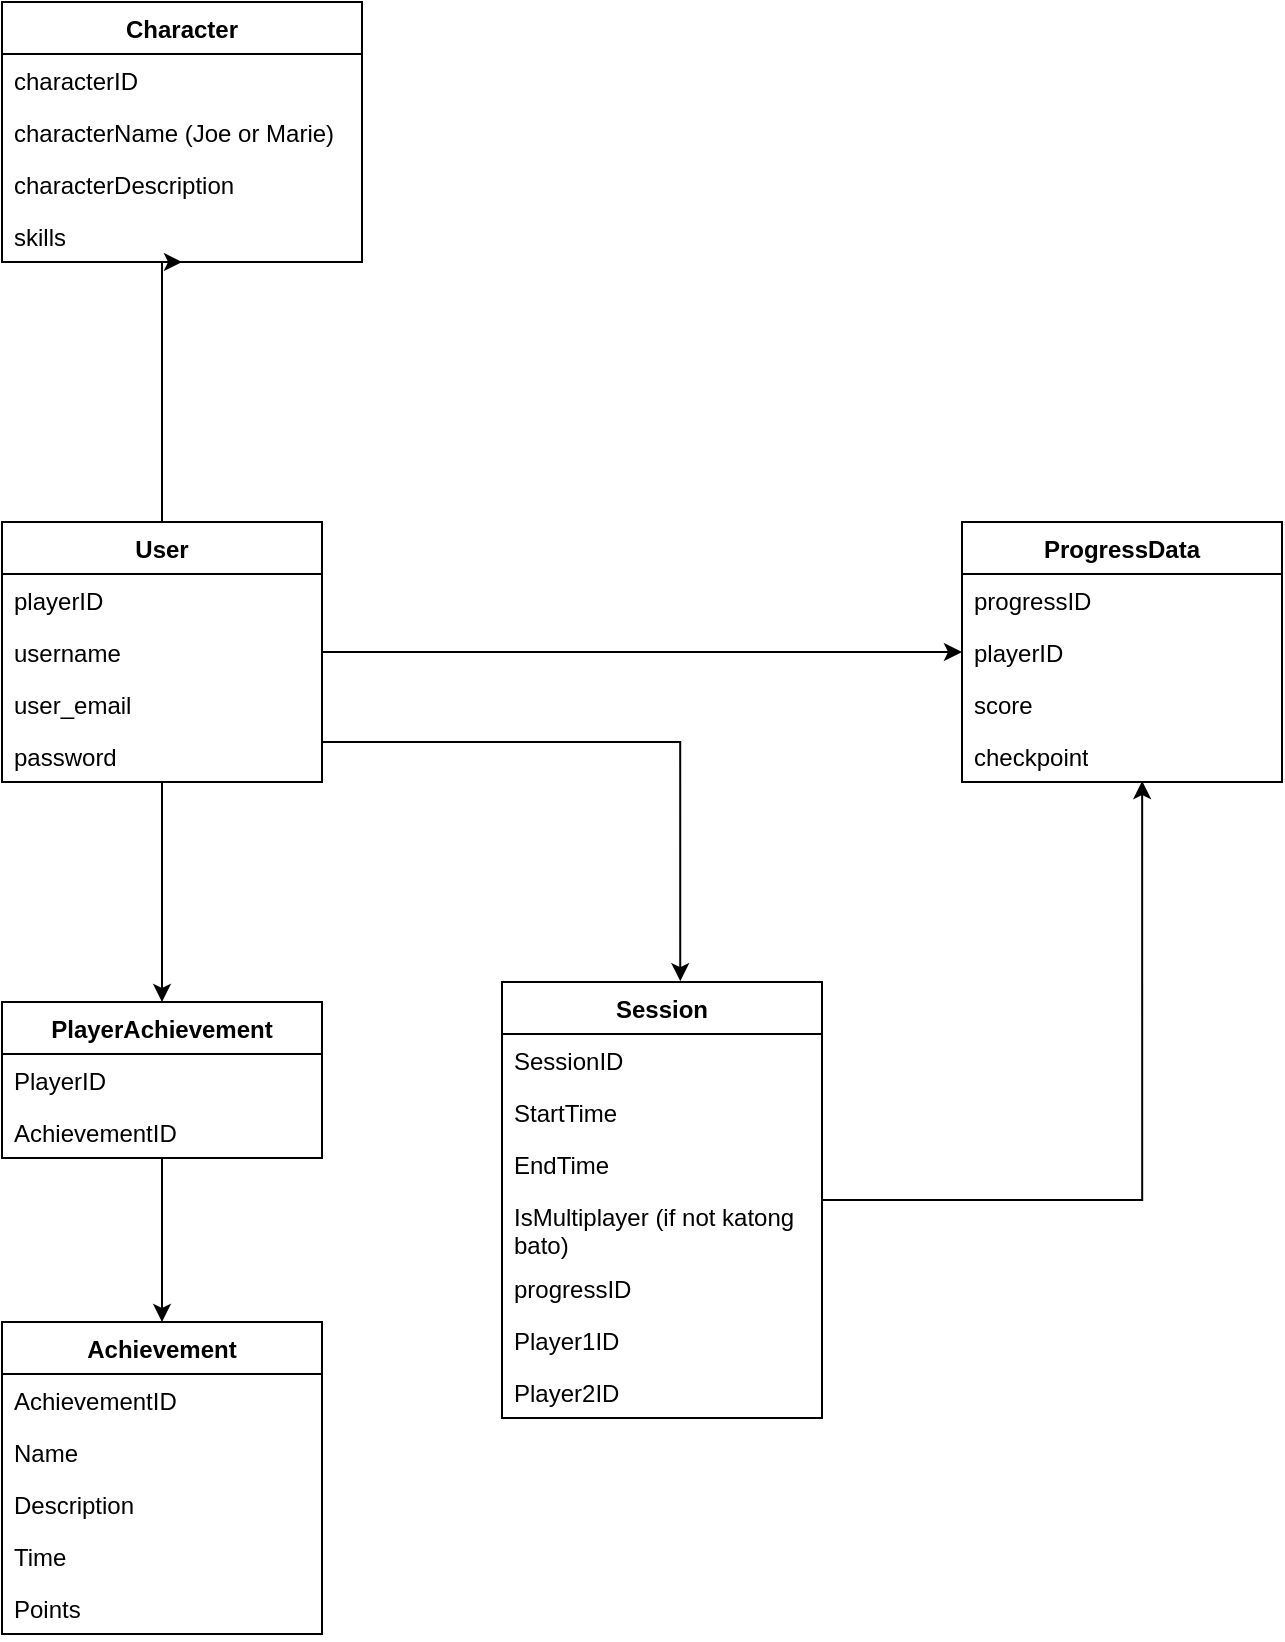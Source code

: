 <mxfile version="26.1.3">
  <diagram name="Page-1" id="9rd_xdLmd5rLgGGDqGB6">
    <mxGraphModel dx="1434" dy="1872" grid="1" gridSize="10" guides="1" tooltips="1" connect="1" arrows="1" fold="1" page="1" pageScale="1" pageWidth="850" pageHeight="1100" math="0" shadow="0">
      <root>
        <mxCell id="0" />
        <mxCell id="1" parent="0" />
        <mxCell id="b0p4kjqBjUoqprinX8WR-51" style="edgeStyle=orthogonalEdgeStyle;rounded=0;orthogonalLoop=1;jettySize=auto;html=1;entryX=0;entryY=0.5;entryDx=0;entryDy=0;" edge="1" parent="1" source="b0p4kjqBjUoqprinX8WR-1" target="b0p4kjqBjUoqprinX8WR-34">
          <mxGeometry relative="1" as="geometry" />
        </mxCell>
        <mxCell id="b0p4kjqBjUoqprinX8WR-55" style="edgeStyle=orthogonalEdgeStyle;rounded=0;orthogonalLoop=1;jettySize=auto;html=1;entryX=0.5;entryY=1;entryDx=0;entryDy=0;" edge="1" parent="1" source="b0p4kjqBjUoqprinX8WR-1" target="b0p4kjqBjUoqprinX8WR-12">
          <mxGeometry relative="1" as="geometry">
            <Array as="points">
              <mxPoint x="190" />
            </Array>
          </mxGeometry>
        </mxCell>
        <mxCell id="OVizJT9XIhZw2vRnQmP7-5" style="edgeStyle=orthogonalEdgeStyle;rounded=0;orthogonalLoop=1;jettySize=auto;html=1;entryX=0.5;entryY=0;entryDx=0;entryDy=0;" edge="1" parent="1" source="b0p4kjqBjUoqprinX8WR-1" target="b0p4kjqBjUoqprinX8WR-45">
          <mxGeometry relative="1" as="geometry" />
        </mxCell>
        <mxCell id="b0p4kjqBjUoqprinX8WR-1" value="User" style="swimlane;fontStyle=1;align=center;verticalAlign=top;childLayout=stackLayout;horizontal=1;startSize=26;horizontalStack=0;resizeParent=1;resizeParentMax=0;resizeLast=0;collapsible=1;marginBottom=0;whiteSpace=wrap;html=1;" vertex="1" parent="1">
          <mxGeometry x="110" y="130" width="160" height="130" as="geometry" />
        </mxCell>
        <mxCell id="b0p4kjqBjUoqprinX8WR-7" value="playerID" style="text;strokeColor=none;fillColor=none;align=left;verticalAlign=top;spacingLeft=4;spacingRight=4;overflow=hidden;rotatable=0;points=[[0,0.5],[1,0.5]];portConstraint=eastwest;whiteSpace=wrap;html=1;" vertex="1" parent="b0p4kjqBjUoqprinX8WR-1">
          <mxGeometry y="26" width="160" height="26" as="geometry" />
        </mxCell>
        <mxCell id="b0p4kjqBjUoqprinX8WR-8" value="username" style="text;strokeColor=none;fillColor=none;align=left;verticalAlign=top;spacingLeft=4;spacingRight=4;overflow=hidden;rotatable=0;points=[[0,0.5],[1,0.5]];portConstraint=eastwest;whiteSpace=wrap;html=1;" vertex="1" parent="b0p4kjqBjUoqprinX8WR-1">
          <mxGeometry y="52" width="160" height="26" as="geometry" />
        </mxCell>
        <mxCell id="b0p4kjqBjUoqprinX8WR-9" value="user_email" style="text;strokeColor=none;fillColor=none;align=left;verticalAlign=top;spacingLeft=4;spacingRight=4;overflow=hidden;rotatable=0;points=[[0,0.5],[1,0.5]];portConstraint=eastwest;whiteSpace=wrap;html=1;" vertex="1" parent="b0p4kjqBjUoqprinX8WR-1">
          <mxGeometry y="78" width="160" height="26" as="geometry" />
        </mxCell>
        <mxCell id="b0p4kjqBjUoqprinX8WR-10" value="password" style="text;strokeColor=none;fillColor=none;align=left;verticalAlign=top;spacingLeft=4;spacingRight=4;overflow=hidden;rotatable=0;points=[[0,0.5],[1,0.5]];portConstraint=eastwest;whiteSpace=wrap;html=1;" vertex="1" parent="b0p4kjqBjUoqprinX8WR-1">
          <mxGeometry y="104" width="160" height="26" as="geometry" />
        </mxCell>
        <mxCell id="b0p4kjqBjUoqprinX8WR-12" value="Character" style="swimlane;fontStyle=1;align=center;verticalAlign=top;childLayout=stackLayout;horizontal=1;startSize=26;horizontalStack=0;resizeParent=1;resizeParentMax=0;resizeLast=0;collapsible=1;marginBottom=0;whiteSpace=wrap;html=1;" vertex="1" parent="1">
          <mxGeometry x="110" y="-130" width="180" height="130" as="geometry" />
        </mxCell>
        <mxCell id="b0p4kjqBjUoqprinX8WR-13" value="characterID" style="text;strokeColor=none;fillColor=none;align=left;verticalAlign=top;spacingLeft=4;spacingRight=4;overflow=hidden;rotatable=0;points=[[0,0.5],[1,0.5]];portConstraint=eastwest;whiteSpace=wrap;html=1;" vertex="1" parent="b0p4kjqBjUoqprinX8WR-12">
          <mxGeometry y="26" width="180" height="26" as="geometry" />
        </mxCell>
        <mxCell id="b0p4kjqBjUoqprinX8WR-14" value="characterName (Joe or Marie)" style="text;strokeColor=none;fillColor=none;align=left;verticalAlign=top;spacingLeft=4;spacingRight=4;overflow=hidden;rotatable=0;points=[[0,0.5],[1,0.5]];portConstraint=eastwest;whiteSpace=wrap;html=1;" vertex="1" parent="b0p4kjqBjUoqprinX8WR-12">
          <mxGeometry y="52" width="180" height="26" as="geometry" />
        </mxCell>
        <mxCell id="b0p4kjqBjUoqprinX8WR-15" value="characterDescription&lt;div&gt;&lt;br&gt;&lt;/div&gt;" style="text;strokeColor=none;fillColor=none;align=left;verticalAlign=top;spacingLeft=4;spacingRight=4;overflow=hidden;rotatable=0;points=[[0,0.5],[1,0.5]];portConstraint=eastwest;whiteSpace=wrap;html=1;" vertex="1" parent="b0p4kjqBjUoqprinX8WR-12">
          <mxGeometry y="78" width="180" height="26" as="geometry" />
        </mxCell>
        <mxCell id="b0p4kjqBjUoqprinX8WR-16" value="&lt;div&gt;skills&lt;/div&gt;" style="text;strokeColor=none;fillColor=none;align=left;verticalAlign=top;spacingLeft=4;spacingRight=4;overflow=hidden;rotatable=0;points=[[0,0.5],[1,0.5]];portConstraint=eastwest;whiteSpace=wrap;html=1;" vertex="1" parent="b0p4kjqBjUoqprinX8WR-12">
          <mxGeometry y="104" width="180" height="26" as="geometry" />
        </mxCell>
        <mxCell id="b0p4kjqBjUoqprinX8WR-17" value="Session" style="swimlane;fontStyle=1;align=center;verticalAlign=top;childLayout=stackLayout;horizontal=1;startSize=26;horizontalStack=0;resizeParent=1;resizeParentMax=0;resizeLast=0;collapsible=1;marginBottom=0;whiteSpace=wrap;html=1;" vertex="1" parent="1">
          <mxGeometry x="360" y="360" width="160" height="218" as="geometry" />
        </mxCell>
        <mxCell id="b0p4kjqBjUoqprinX8WR-18" value="SessionID" style="text;strokeColor=none;fillColor=none;align=left;verticalAlign=top;spacingLeft=4;spacingRight=4;overflow=hidden;rotatable=0;points=[[0,0.5],[1,0.5]];portConstraint=eastwest;whiteSpace=wrap;html=1;" vertex="1" parent="b0p4kjqBjUoqprinX8WR-17">
          <mxGeometry y="26" width="160" height="26" as="geometry" />
        </mxCell>
        <mxCell id="b0p4kjqBjUoqprinX8WR-19" value="StartTime" style="text;strokeColor=none;fillColor=none;align=left;verticalAlign=top;spacingLeft=4;spacingRight=4;overflow=hidden;rotatable=0;points=[[0,0.5],[1,0.5]];portConstraint=eastwest;whiteSpace=wrap;html=1;" vertex="1" parent="b0p4kjqBjUoqprinX8WR-17">
          <mxGeometry y="52" width="160" height="26" as="geometry" />
        </mxCell>
        <mxCell id="b0p4kjqBjUoqprinX8WR-20" value="EndTime" style="text;strokeColor=none;fillColor=none;align=left;verticalAlign=top;spacingLeft=4;spacingRight=4;overflow=hidden;rotatable=0;points=[[0,0.5],[1,0.5]];portConstraint=eastwest;whiteSpace=wrap;html=1;" vertex="1" parent="b0p4kjqBjUoqprinX8WR-17">
          <mxGeometry y="78" width="160" height="26" as="geometry" />
        </mxCell>
        <mxCell id="b0p4kjqBjUoqprinX8WR-21" value="IsMultiplayer (if not katong bato)" style="text;strokeColor=none;fillColor=none;align=left;verticalAlign=top;spacingLeft=4;spacingRight=4;overflow=hidden;rotatable=0;points=[[0,0.5],[1,0.5]];portConstraint=eastwest;whiteSpace=wrap;html=1;" vertex="1" parent="b0p4kjqBjUoqprinX8WR-17">
          <mxGeometry y="104" width="160" height="36" as="geometry" />
        </mxCell>
        <mxCell id="b0p4kjqBjUoqprinX8WR-22" value="progressID" style="text;strokeColor=none;fillColor=none;align=left;verticalAlign=top;spacingLeft=4;spacingRight=4;overflow=hidden;rotatable=0;points=[[0,0.5],[1,0.5]];portConstraint=eastwest;whiteSpace=wrap;html=1;" vertex="1" parent="b0p4kjqBjUoqprinX8WR-17">
          <mxGeometry y="140" width="160" height="26" as="geometry" />
        </mxCell>
        <mxCell id="b0p4kjqBjUoqprinX8WR-23" value="Player1ID" style="text;strokeColor=none;fillColor=none;align=left;verticalAlign=top;spacingLeft=4;spacingRight=4;overflow=hidden;rotatable=0;points=[[0,0.5],[1,0.5]];portConstraint=eastwest;whiteSpace=wrap;html=1;" vertex="1" parent="b0p4kjqBjUoqprinX8WR-17">
          <mxGeometry y="166" width="160" height="26" as="geometry" />
        </mxCell>
        <mxCell id="b0p4kjqBjUoqprinX8WR-24" value="Player2ID" style="text;strokeColor=none;fillColor=none;align=left;verticalAlign=top;spacingLeft=4;spacingRight=4;overflow=hidden;rotatable=0;points=[[0,0.5],[1,0.5]];portConstraint=eastwest;whiteSpace=wrap;html=1;" vertex="1" parent="b0p4kjqBjUoqprinX8WR-17">
          <mxGeometry y="192" width="160" height="26" as="geometry" />
        </mxCell>
        <mxCell id="b0p4kjqBjUoqprinX8WR-32" value="ProgressData" style="swimlane;fontStyle=1;align=center;verticalAlign=top;childLayout=stackLayout;horizontal=1;startSize=26;horizontalStack=0;resizeParent=1;resizeParentMax=0;resizeLast=0;collapsible=1;marginBottom=0;whiteSpace=wrap;html=1;" vertex="1" parent="1">
          <mxGeometry x="590" y="130" width="160" height="130" as="geometry" />
        </mxCell>
        <mxCell id="b0p4kjqBjUoqprinX8WR-33" value="progressID" style="text;strokeColor=none;fillColor=none;align=left;verticalAlign=top;spacingLeft=4;spacingRight=4;overflow=hidden;rotatable=0;points=[[0,0.5],[1,0.5]];portConstraint=eastwest;whiteSpace=wrap;html=1;" vertex="1" parent="b0p4kjqBjUoqprinX8WR-32">
          <mxGeometry y="26" width="160" height="26" as="geometry" />
        </mxCell>
        <mxCell id="b0p4kjqBjUoqprinX8WR-34" value="playerID" style="text;strokeColor=none;fillColor=none;align=left;verticalAlign=top;spacingLeft=4;spacingRight=4;overflow=hidden;rotatable=0;points=[[0,0.5],[1,0.5]];portConstraint=eastwest;whiteSpace=wrap;html=1;" vertex="1" parent="b0p4kjqBjUoqprinX8WR-32">
          <mxGeometry y="52" width="160" height="26" as="geometry" />
        </mxCell>
        <mxCell id="OVizJT9XIhZw2vRnQmP7-2" value="score" style="text;strokeColor=none;fillColor=none;align=left;verticalAlign=top;spacingLeft=4;spacingRight=4;overflow=hidden;rotatable=0;points=[[0,0.5],[1,0.5]];portConstraint=eastwest;whiteSpace=wrap;html=1;" vertex="1" parent="b0p4kjqBjUoqprinX8WR-32">
          <mxGeometry y="78" width="160" height="26" as="geometry" />
        </mxCell>
        <mxCell id="OVizJT9XIhZw2vRnQmP7-3" value="checkpoint" style="text;strokeColor=none;fillColor=none;align=left;verticalAlign=top;spacingLeft=4;spacingRight=4;overflow=hidden;rotatable=0;points=[[0,0.5],[1,0.5]];portConstraint=eastwest;whiteSpace=wrap;html=1;" vertex="1" parent="b0p4kjqBjUoqprinX8WR-32">
          <mxGeometry y="104" width="160" height="26" as="geometry" />
        </mxCell>
        <mxCell id="b0p4kjqBjUoqprinX8WR-39" value="Achievement" style="swimlane;fontStyle=1;align=center;verticalAlign=top;childLayout=stackLayout;horizontal=1;startSize=26;horizontalStack=0;resizeParent=1;resizeParentMax=0;resizeLast=0;collapsible=1;marginBottom=0;whiteSpace=wrap;html=1;" vertex="1" parent="1">
          <mxGeometry x="110" y="530" width="160" height="156" as="geometry" />
        </mxCell>
        <mxCell id="b0p4kjqBjUoqprinX8WR-40" value="AchievementID" style="text;strokeColor=none;fillColor=none;align=left;verticalAlign=top;spacingLeft=4;spacingRight=4;overflow=hidden;rotatable=0;points=[[0,0.5],[1,0.5]];portConstraint=eastwest;whiteSpace=wrap;html=1;" vertex="1" parent="b0p4kjqBjUoqprinX8WR-39">
          <mxGeometry y="26" width="160" height="26" as="geometry" />
        </mxCell>
        <mxCell id="b0p4kjqBjUoqprinX8WR-41" value="Name" style="text;strokeColor=none;fillColor=none;align=left;verticalAlign=top;spacingLeft=4;spacingRight=4;overflow=hidden;rotatable=0;points=[[0,0.5],[1,0.5]];portConstraint=eastwest;whiteSpace=wrap;html=1;" vertex="1" parent="b0p4kjqBjUoqprinX8WR-39">
          <mxGeometry y="52" width="160" height="26" as="geometry" />
        </mxCell>
        <mxCell id="b0p4kjqBjUoqprinX8WR-42" value="Description" style="text;strokeColor=none;fillColor=none;align=left;verticalAlign=top;spacingLeft=4;spacingRight=4;overflow=hidden;rotatable=0;points=[[0,0.5],[1,0.5]];portConstraint=eastwest;whiteSpace=wrap;html=1;" vertex="1" parent="b0p4kjqBjUoqprinX8WR-39">
          <mxGeometry y="78" width="160" height="26" as="geometry" />
        </mxCell>
        <mxCell id="b0p4kjqBjUoqprinX8WR-43" value="Time" style="text;strokeColor=none;fillColor=none;align=left;verticalAlign=top;spacingLeft=4;spacingRight=4;overflow=hidden;rotatable=0;points=[[0,0.5],[1,0.5]];portConstraint=eastwest;whiteSpace=wrap;html=1;" vertex="1" parent="b0p4kjqBjUoqprinX8WR-39">
          <mxGeometry y="104" width="160" height="26" as="geometry" />
        </mxCell>
        <mxCell id="b0p4kjqBjUoqprinX8WR-44" value="Points" style="text;strokeColor=none;fillColor=none;align=left;verticalAlign=top;spacingLeft=4;spacingRight=4;overflow=hidden;rotatable=0;points=[[0,0.5],[1,0.5]];portConstraint=eastwest;whiteSpace=wrap;html=1;" vertex="1" parent="b0p4kjqBjUoqprinX8WR-39">
          <mxGeometry y="130" width="160" height="26" as="geometry" />
        </mxCell>
        <mxCell id="OVizJT9XIhZw2vRnQmP7-6" style="edgeStyle=orthogonalEdgeStyle;rounded=0;orthogonalLoop=1;jettySize=auto;html=1;entryX=0.5;entryY=0;entryDx=0;entryDy=0;" edge="1" parent="1" source="b0p4kjqBjUoqprinX8WR-45" target="b0p4kjqBjUoqprinX8WR-39">
          <mxGeometry relative="1" as="geometry" />
        </mxCell>
        <mxCell id="b0p4kjqBjUoqprinX8WR-45" value="PlayerAchievement" style="swimlane;fontStyle=1;align=center;verticalAlign=top;childLayout=stackLayout;horizontal=1;startSize=26;horizontalStack=0;resizeParent=1;resizeParentMax=0;resizeLast=0;collapsible=1;marginBottom=0;whiteSpace=wrap;html=1;" vertex="1" parent="1">
          <mxGeometry x="110" y="370" width="160" height="78" as="geometry" />
        </mxCell>
        <mxCell id="b0p4kjqBjUoqprinX8WR-46" value="PlayerID" style="text;strokeColor=none;fillColor=none;align=left;verticalAlign=top;spacingLeft=4;spacingRight=4;overflow=hidden;rotatable=0;points=[[0,0.5],[1,0.5]];portConstraint=eastwest;whiteSpace=wrap;html=1;" vertex="1" parent="b0p4kjqBjUoqprinX8WR-45">
          <mxGeometry y="26" width="160" height="26" as="geometry" />
        </mxCell>
        <mxCell id="b0p4kjqBjUoqprinX8WR-47" value="AchievementID" style="text;strokeColor=none;fillColor=none;align=left;verticalAlign=top;spacingLeft=4;spacingRight=4;overflow=hidden;rotatable=0;points=[[0,0.5],[1,0.5]];portConstraint=eastwest;whiteSpace=wrap;html=1;" vertex="1" parent="b0p4kjqBjUoqprinX8WR-45">
          <mxGeometry y="52" width="160" height="26" as="geometry" />
        </mxCell>
        <mxCell id="b0p4kjqBjUoqprinX8WR-53" style="edgeStyle=orthogonalEdgeStyle;rounded=0;orthogonalLoop=1;jettySize=auto;html=1;entryX=0.557;entryY=-0.002;entryDx=0;entryDy=0;entryPerimeter=0;" edge="1" parent="1" source="b0p4kjqBjUoqprinX8WR-1" target="b0p4kjqBjUoqprinX8WR-17">
          <mxGeometry relative="1" as="geometry">
            <Array as="points">
              <mxPoint x="449" y="240" />
            </Array>
          </mxGeometry>
        </mxCell>
        <mxCell id="OVizJT9XIhZw2vRnQmP7-4" style="edgeStyle=orthogonalEdgeStyle;rounded=0;orthogonalLoop=1;jettySize=auto;html=1;entryX=0.563;entryY=0.981;entryDx=0;entryDy=0;entryPerimeter=0;" edge="1" parent="1" source="b0p4kjqBjUoqprinX8WR-17" target="OVizJT9XIhZw2vRnQmP7-3">
          <mxGeometry relative="1" as="geometry">
            <Array as="points">
              <mxPoint x="680" y="469" />
            </Array>
          </mxGeometry>
        </mxCell>
      </root>
    </mxGraphModel>
  </diagram>
</mxfile>
